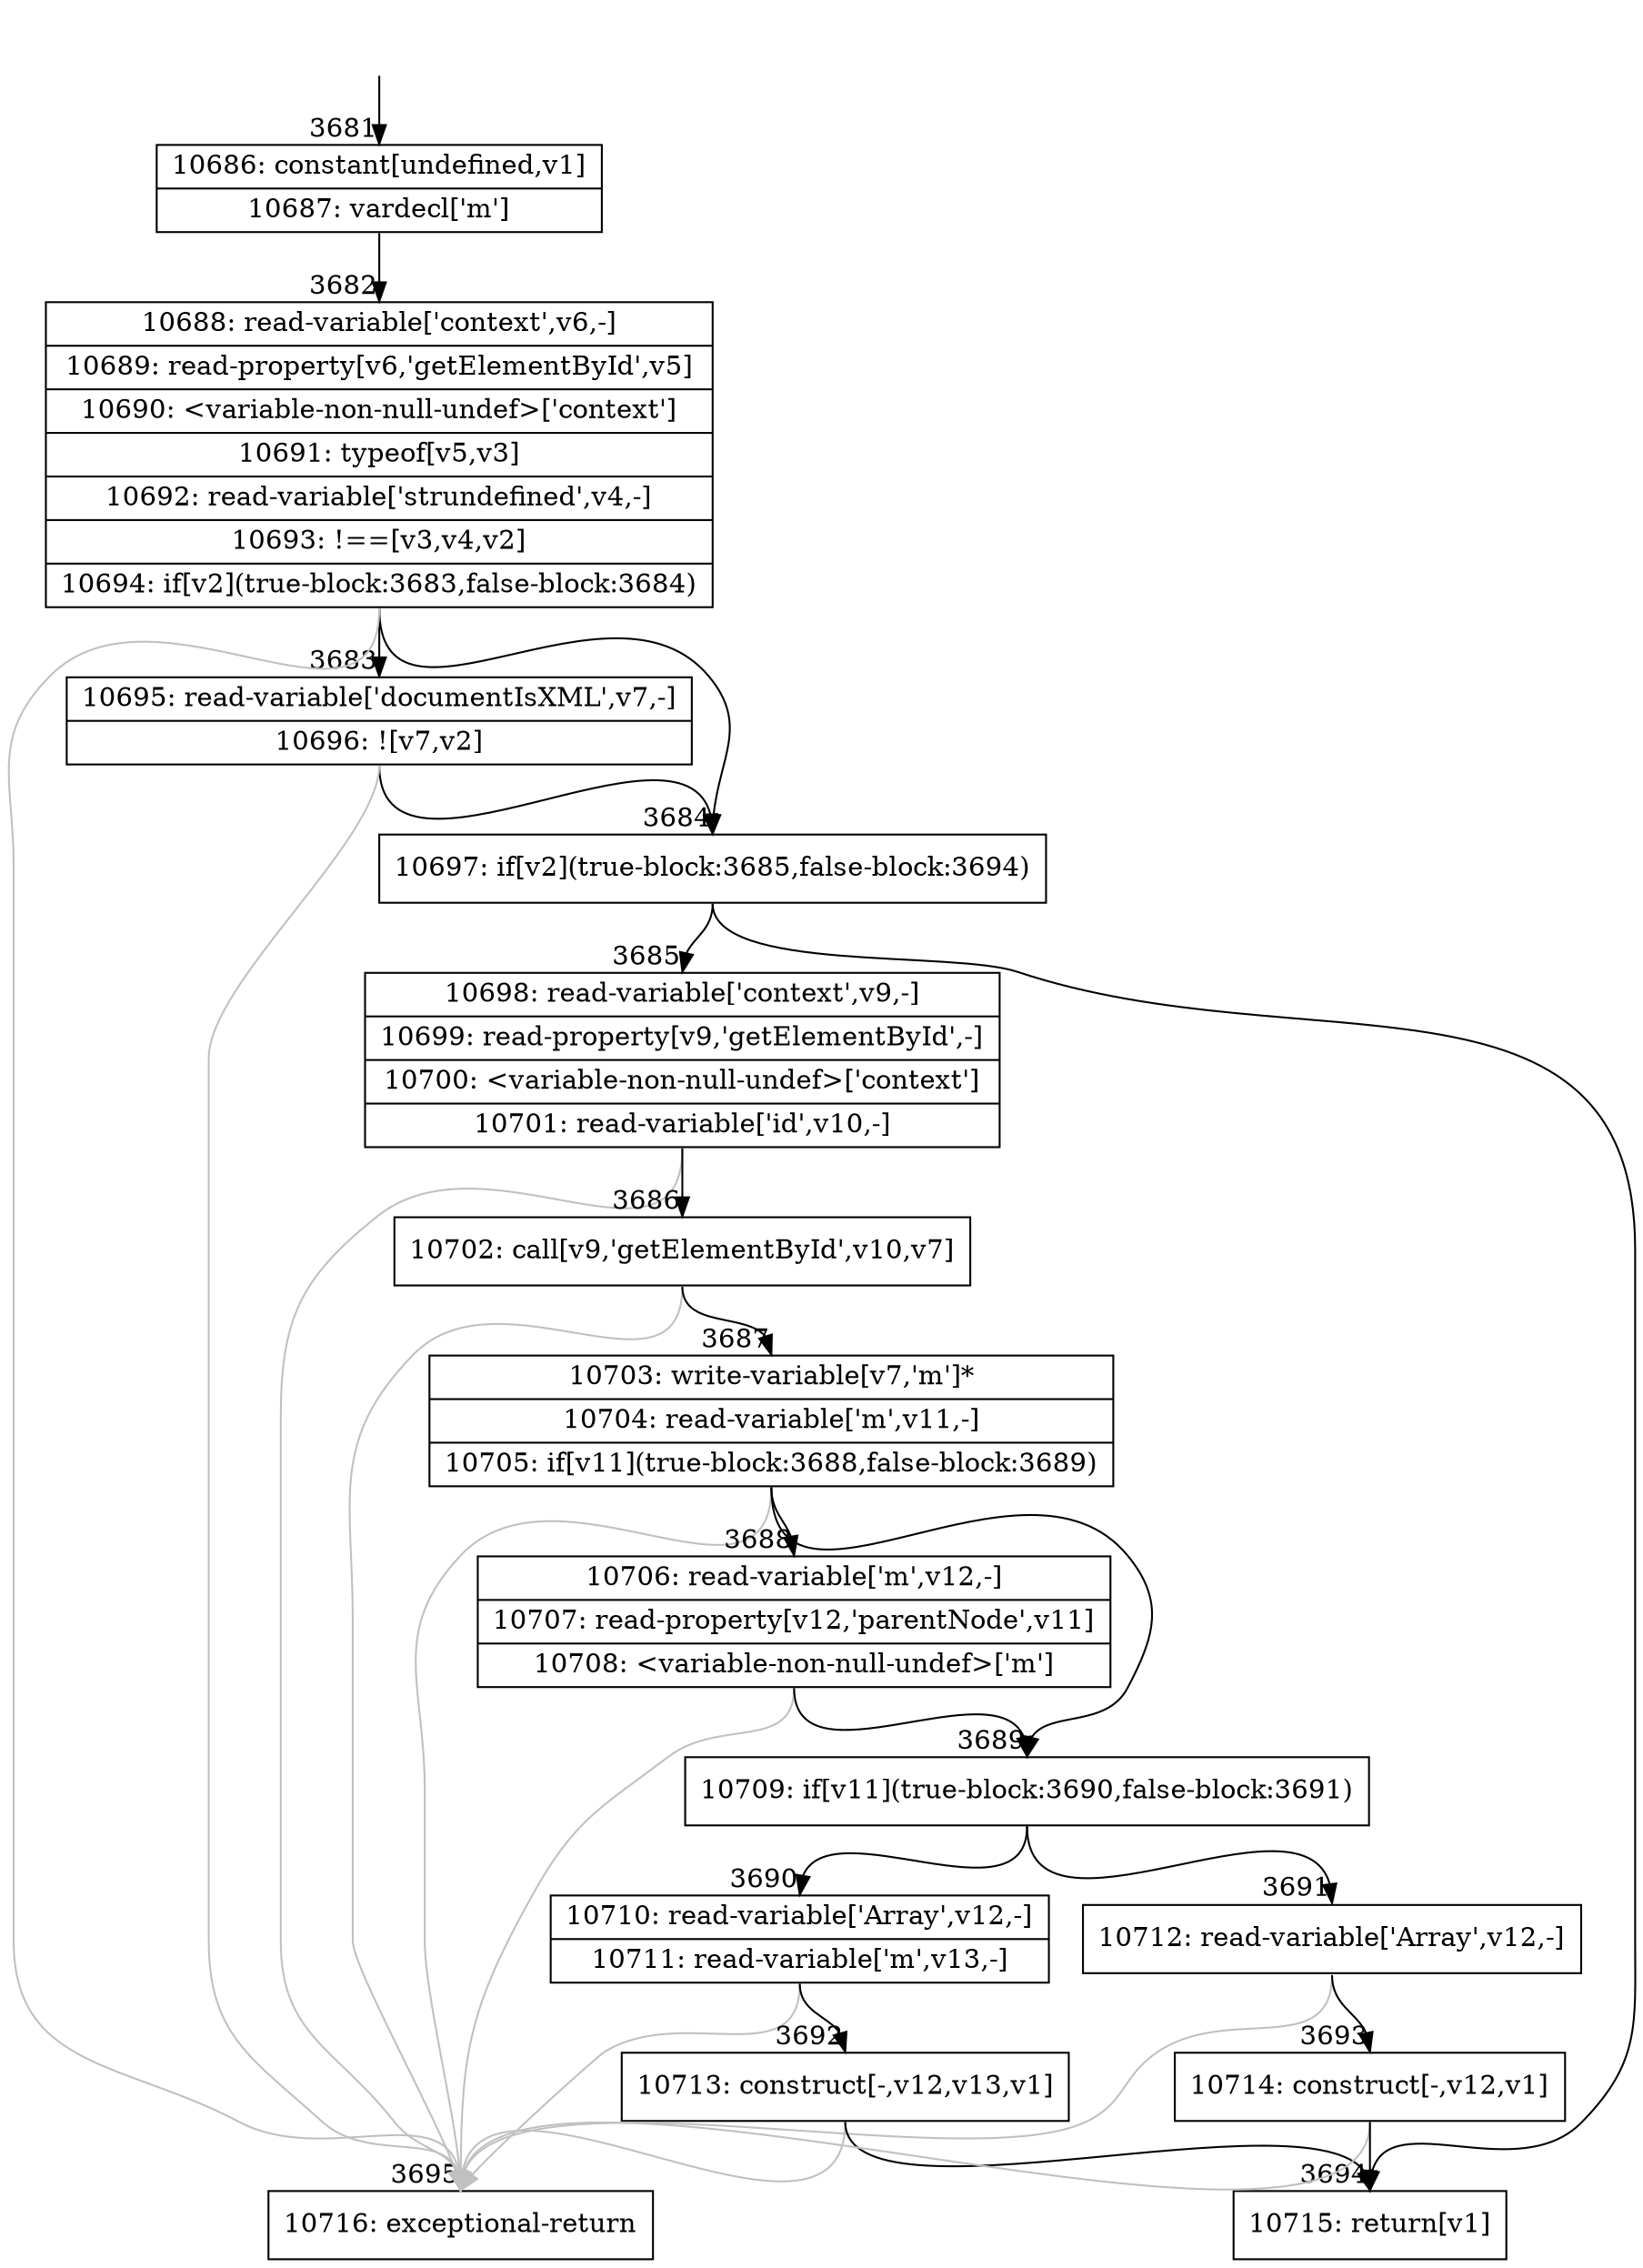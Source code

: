 digraph {
rankdir="TD"
BB_entry242[shape=none,label=""];
BB_entry242 -> BB3681 [tailport=s, headport=n, headlabel="    3681"]
BB3681 [shape=record label="{10686: constant[undefined,v1]|10687: vardecl['m']}" ] 
BB3681 -> BB3682 [tailport=s, headport=n, headlabel="      3682"]
BB3682 [shape=record label="{10688: read-variable['context',v6,-]|10689: read-property[v6,'getElementById',v5]|10690: \<variable-non-null-undef\>['context']|10691: typeof[v5,v3]|10692: read-variable['strundefined',v4,-]|10693: !==[v3,v4,v2]|10694: if[v2](true-block:3683,false-block:3684)}" ] 
BB3682 -> BB3684 [tailport=s, headport=n, headlabel="      3684"]
BB3682 -> BB3683 [tailport=s, headport=n, headlabel="      3683"]
BB3682 -> BB3695 [tailport=s, headport=n, color=gray, headlabel="      3695"]
BB3683 [shape=record label="{10695: read-variable['documentIsXML',v7,-]|10696: ![v7,v2]}" ] 
BB3683 -> BB3684 [tailport=s, headport=n]
BB3683 -> BB3695 [tailport=s, headport=n, color=gray]
BB3684 [shape=record label="{10697: if[v2](true-block:3685,false-block:3694)}" ] 
BB3684 -> BB3685 [tailport=s, headport=n, headlabel="      3685"]
BB3684 -> BB3694 [tailport=s, headport=n, headlabel="      3694"]
BB3685 [shape=record label="{10698: read-variable['context',v9,-]|10699: read-property[v9,'getElementById',-]|10700: \<variable-non-null-undef\>['context']|10701: read-variable['id',v10,-]}" ] 
BB3685 -> BB3686 [tailport=s, headport=n, headlabel="      3686"]
BB3685 -> BB3695 [tailport=s, headport=n, color=gray]
BB3686 [shape=record label="{10702: call[v9,'getElementById',v10,v7]}" ] 
BB3686 -> BB3687 [tailport=s, headport=n, headlabel="      3687"]
BB3686 -> BB3695 [tailport=s, headport=n, color=gray]
BB3687 [shape=record label="{10703: write-variable[v7,'m']*|10704: read-variable['m',v11,-]|10705: if[v11](true-block:3688,false-block:3689)}" ] 
BB3687 -> BB3689 [tailport=s, headport=n, headlabel="      3689"]
BB3687 -> BB3688 [tailport=s, headport=n, headlabel="      3688"]
BB3687 -> BB3695 [tailport=s, headport=n, color=gray]
BB3688 [shape=record label="{10706: read-variable['m',v12,-]|10707: read-property[v12,'parentNode',v11]|10708: \<variable-non-null-undef\>['m']}" ] 
BB3688 -> BB3689 [tailport=s, headport=n]
BB3688 -> BB3695 [tailport=s, headport=n, color=gray]
BB3689 [shape=record label="{10709: if[v11](true-block:3690,false-block:3691)}" ] 
BB3689 -> BB3690 [tailport=s, headport=n, headlabel="      3690"]
BB3689 -> BB3691 [tailport=s, headport=n, headlabel="      3691"]
BB3690 [shape=record label="{10710: read-variable['Array',v12,-]|10711: read-variable['m',v13,-]}" ] 
BB3690 -> BB3692 [tailport=s, headport=n, headlabel="      3692"]
BB3690 -> BB3695 [tailport=s, headport=n, color=gray]
BB3691 [shape=record label="{10712: read-variable['Array',v12,-]}" ] 
BB3691 -> BB3693 [tailport=s, headport=n, headlabel="      3693"]
BB3691 -> BB3695 [tailport=s, headport=n, color=gray]
BB3692 [shape=record label="{10713: construct[-,v12,v13,v1]}" ] 
BB3692 -> BB3694 [tailport=s, headport=n]
BB3692 -> BB3695 [tailport=s, headport=n, color=gray]
BB3693 [shape=record label="{10714: construct[-,v12,v1]}" ] 
BB3693 -> BB3694 [tailport=s, headport=n]
BB3693 -> BB3695 [tailport=s, headport=n, color=gray]
BB3694 [shape=record label="{10715: return[v1]}" ] 
BB3695 [shape=record label="{10716: exceptional-return}" ] 
}
